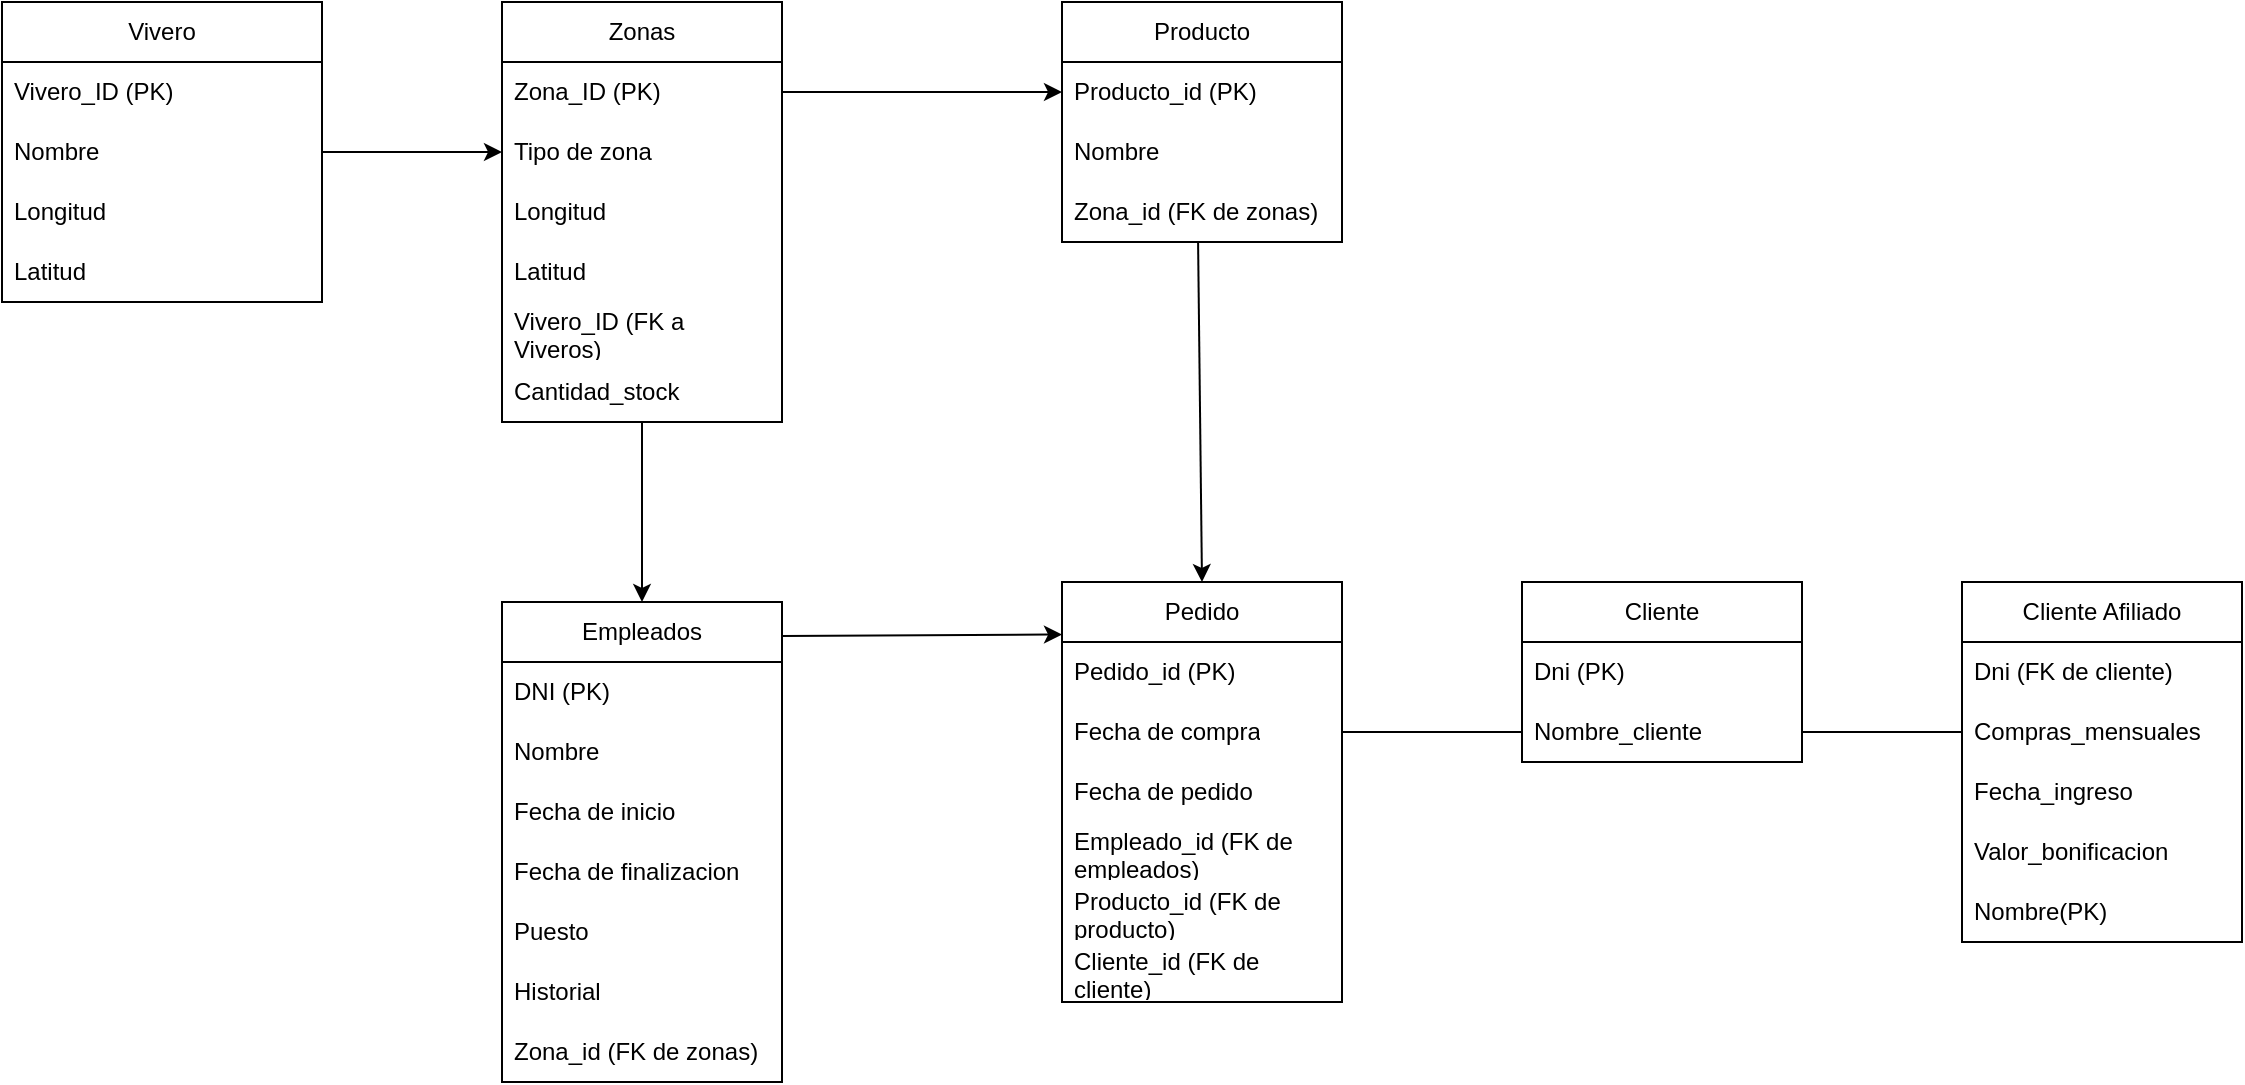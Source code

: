 <mxfile version="24.8.3">
  <diagram name="Página-1" id="y-SyeY6Hac7-5Vz-gWNY">
    <mxGraphModel dx="671" dy="784" grid="1" gridSize="10" guides="1" tooltips="1" connect="1" arrows="1" fold="1" page="1" pageScale="1" pageWidth="1654" pageHeight="2336" math="0" shadow="0">
      <root>
        <mxCell id="0" />
        <mxCell id="1" parent="0" />
        <mxCell id="gdBTWpyvUSNcfsHML8O1-1" value="Vivero" style="swimlane;fontStyle=0;childLayout=stackLayout;horizontal=1;startSize=30;horizontalStack=0;resizeParent=1;resizeParentMax=0;resizeLast=0;collapsible=1;marginBottom=0;whiteSpace=wrap;html=1;" parent="1" vertex="1">
          <mxGeometry x="80" y="1040" width="160" height="150" as="geometry">
            <mxRectangle x="110" y="1500" width="70" height="30" as="alternateBounds" />
          </mxGeometry>
        </mxCell>
        <mxCell id="gdBTWpyvUSNcfsHML8O1-2" value="Vivero_ID (PK)&lt;span style=&quot;white-space: pre;&quot;&gt;&#x9;&lt;/span&gt;" style="text;strokeColor=none;fillColor=none;align=left;verticalAlign=middle;spacingLeft=4;spacingRight=4;overflow=hidden;points=[[0,0.5],[1,0.5]];portConstraint=eastwest;rotatable=0;whiteSpace=wrap;html=1;" parent="gdBTWpyvUSNcfsHML8O1-1" vertex="1">
          <mxGeometry y="30" width="160" height="30" as="geometry" />
        </mxCell>
        <mxCell id="gdBTWpyvUSNcfsHML8O1-3" value="Nombre" style="text;strokeColor=none;fillColor=none;align=left;verticalAlign=middle;spacingLeft=4;spacingRight=4;overflow=hidden;points=[[0,0.5],[1,0.5]];portConstraint=eastwest;rotatable=0;whiteSpace=wrap;html=1;" parent="gdBTWpyvUSNcfsHML8O1-1" vertex="1">
          <mxGeometry y="60" width="160" height="30" as="geometry" />
        </mxCell>
        <mxCell id="gdBTWpyvUSNcfsHML8O1-4" value="Longitud" style="text;strokeColor=none;fillColor=none;align=left;verticalAlign=middle;spacingLeft=4;spacingRight=4;overflow=hidden;points=[[0,0.5],[1,0.5]];portConstraint=eastwest;rotatable=0;whiteSpace=wrap;html=1;" parent="gdBTWpyvUSNcfsHML8O1-1" vertex="1">
          <mxGeometry y="90" width="160" height="30" as="geometry" />
        </mxCell>
        <mxCell id="7hObZ_VGaH9vUzibAlcM-1" value="Latitud" style="text;strokeColor=none;fillColor=none;align=left;verticalAlign=middle;spacingLeft=4;spacingRight=4;overflow=hidden;points=[[0,0.5],[1,0.5]];portConstraint=eastwest;rotatable=0;whiteSpace=wrap;html=1;" parent="gdBTWpyvUSNcfsHML8O1-1" vertex="1">
          <mxGeometry y="120" width="160" height="30" as="geometry" />
        </mxCell>
        <mxCell id="7hObZ_VGaH9vUzibAlcM-4" value="Zonas" style="swimlane;fontStyle=0;childLayout=stackLayout;horizontal=1;startSize=30;horizontalStack=0;resizeParent=1;resizeParentMax=0;resizeLast=0;collapsible=1;marginBottom=0;whiteSpace=wrap;html=1;" parent="1" vertex="1">
          <mxGeometry x="330" y="1040" width="140" height="210" as="geometry" />
        </mxCell>
        <mxCell id="7hObZ_VGaH9vUzibAlcM-5" value="Zona_ID (PK)" style="text;strokeColor=none;fillColor=none;align=left;verticalAlign=middle;spacingLeft=4;spacingRight=4;overflow=hidden;points=[[0,0.5],[1,0.5]];portConstraint=eastwest;rotatable=0;whiteSpace=wrap;html=1;" parent="7hObZ_VGaH9vUzibAlcM-4" vertex="1">
          <mxGeometry y="30" width="140" height="30" as="geometry" />
        </mxCell>
        <mxCell id="7hObZ_VGaH9vUzibAlcM-6" value="Tipo de zona" style="text;strokeColor=none;fillColor=none;align=left;verticalAlign=middle;spacingLeft=4;spacingRight=4;overflow=hidden;points=[[0,0.5],[1,0.5]];portConstraint=eastwest;rotatable=0;whiteSpace=wrap;html=1;" parent="7hObZ_VGaH9vUzibAlcM-4" vertex="1">
          <mxGeometry y="60" width="140" height="30" as="geometry" />
        </mxCell>
        <mxCell id="7hObZ_VGaH9vUzibAlcM-7" value="Longitud" style="text;strokeColor=none;fillColor=none;align=left;verticalAlign=middle;spacingLeft=4;spacingRight=4;overflow=hidden;points=[[0,0.5],[1,0.5]];portConstraint=eastwest;rotatable=0;whiteSpace=wrap;html=1;" parent="7hObZ_VGaH9vUzibAlcM-4" vertex="1">
          <mxGeometry y="90" width="140" height="30" as="geometry" />
        </mxCell>
        <mxCell id="7hObZ_VGaH9vUzibAlcM-8" value="Latitud" style="text;strokeColor=none;fillColor=none;align=left;verticalAlign=middle;spacingLeft=4;spacingRight=4;overflow=hidden;points=[[0,0.5],[1,0.5]];portConstraint=eastwest;rotatable=0;whiteSpace=wrap;html=1;" parent="7hObZ_VGaH9vUzibAlcM-4" vertex="1">
          <mxGeometry y="120" width="140" height="30" as="geometry" />
        </mxCell>
        <mxCell id="7hObZ_VGaH9vUzibAlcM-9" value="Vivero_ID (FK a Viveros)" style="text;strokeColor=none;fillColor=none;align=left;verticalAlign=middle;spacingLeft=4;spacingRight=4;overflow=hidden;points=[[0,0.5],[1,0.5]];portConstraint=eastwest;rotatable=0;whiteSpace=wrap;html=1;" parent="7hObZ_VGaH9vUzibAlcM-4" vertex="1">
          <mxGeometry y="150" width="140" height="30" as="geometry" />
        </mxCell>
        <mxCell id="_dKuL7jVNLMuewMv2L4r-25" value="Cantidad_stock" style="text;strokeColor=none;fillColor=none;align=left;verticalAlign=middle;spacingLeft=4;spacingRight=4;overflow=hidden;points=[[0,0.5],[1,0.5]];portConstraint=eastwest;rotatable=0;whiteSpace=wrap;html=1;" parent="7hObZ_VGaH9vUzibAlcM-4" vertex="1">
          <mxGeometry y="180" width="140" height="30" as="geometry" />
        </mxCell>
        <mxCell id="7hObZ_VGaH9vUzibAlcM-11" style="edgeStyle=orthogonalEdgeStyle;rounded=0;orthogonalLoop=1;jettySize=auto;html=1;exitX=1;exitY=0.5;exitDx=0;exitDy=0;entryX=0;entryY=0.5;entryDx=0;entryDy=0;" parent="1" source="gdBTWpyvUSNcfsHML8O1-3" target="7hObZ_VGaH9vUzibAlcM-6" edge="1">
          <mxGeometry relative="1" as="geometry" />
        </mxCell>
        <mxCell id="_dKuL7jVNLMuewMv2L4r-1" value="Empleados" style="swimlane;fontStyle=0;childLayout=stackLayout;horizontal=1;startSize=30;horizontalStack=0;resizeParent=1;resizeParentMax=0;resizeLast=0;collapsible=1;marginBottom=0;whiteSpace=wrap;html=1;" parent="1" vertex="1">
          <mxGeometry x="330" y="1340" width="140" height="240" as="geometry" />
        </mxCell>
        <mxCell id="_dKuL7jVNLMuewMv2L4r-2" value="DNI (PK)" style="text;strokeColor=none;fillColor=none;align=left;verticalAlign=middle;spacingLeft=4;spacingRight=4;overflow=hidden;points=[[0,0.5],[1,0.5]];portConstraint=eastwest;rotatable=0;whiteSpace=wrap;html=1;" parent="_dKuL7jVNLMuewMv2L4r-1" vertex="1">
          <mxGeometry y="30" width="140" height="30" as="geometry" />
        </mxCell>
        <mxCell id="_dKuL7jVNLMuewMv2L4r-3" value="Nombre" style="text;strokeColor=none;fillColor=none;align=left;verticalAlign=middle;spacingLeft=4;spacingRight=4;overflow=hidden;points=[[0,0.5],[1,0.5]];portConstraint=eastwest;rotatable=0;whiteSpace=wrap;html=1;" parent="_dKuL7jVNLMuewMv2L4r-1" vertex="1">
          <mxGeometry y="60" width="140" height="30" as="geometry" />
        </mxCell>
        <mxCell id="_dKuL7jVNLMuewMv2L4r-4" value="Fecha de inicio" style="text;strokeColor=none;fillColor=none;align=left;verticalAlign=middle;spacingLeft=4;spacingRight=4;overflow=hidden;points=[[0,0.5],[1,0.5]];portConstraint=eastwest;rotatable=0;whiteSpace=wrap;html=1;" parent="_dKuL7jVNLMuewMv2L4r-1" vertex="1">
          <mxGeometry y="90" width="140" height="30" as="geometry" />
        </mxCell>
        <mxCell id="_dKuL7jVNLMuewMv2L4r-5" value="Fecha de finalizacion" style="text;strokeColor=none;fillColor=none;align=left;verticalAlign=middle;spacingLeft=4;spacingRight=4;overflow=hidden;points=[[0,0.5],[1,0.5]];portConstraint=eastwest;rotatable=0;whiteSpace=wrap;html=1;" parent="_dKuL7jVNLMuewMv2L4r-1" vertex="1">
          <mxGeometry y="120" width="140" height="30" as="geometry" />
        </mxCell>
        <mxCell id="_dKuL7jVNLMuewMv2L4r-6" value="Puesto" style="text;strokeColor=none;fillColor=none;align=left;verticalAlign=middle;spacingLeft=4;spacingRight=4;overflow=hidden;points=[[0,0.5],[1,0.5]];portConstraint=eastwest;rotatable=0;whiteSpace=wrap;html=1;" parent="_dKuL7jVNLMuewMv2L4r-1" vertex="1">
          <mxGeometry y="150" width="140" height="30" as="geometry" />
        </mxCell>
        <mxCell id="_dKuL7jVNLMuewMv2L4r-7" value="Historial" style="text;strokeColor=none;fillColor=none;align=left;verticalAlign=middle;spacingLeft=4;spacingRight=4;overflow=hidden;points=[[0,0.5],[1,0.5]];portConstraint=eastwest;rotatable=0;whiteSpace=wrap;html=1;" parent="_dKuL7jVNLMuewMv2L4r-1" vertex="1">
          <mxGeometry y="180" width="140" height="30" as="geometry" />
        </mxCell>
        <mxCell id="_dKuL7jVNLMuewMv2L4r-8" value="Zona_id (FK de zonas)" style="text;strokeColor=none;fillColor=none;align=left;verticalAlign=middle;spacingLeft=4;spacingRight=4;overflow=hidden;points=[[0,0.5],[1,0.5]];portConstraint=eastwest;rotatable=0;whiteSpace=wrap;html=1;" parent="_dKuL7jVNLMuewMv2L4r-1" vertex="1">
          <mxGeometry y="210" width="140" height="30" as="geometry" />
        </mxCell>
        <mxCell id="_dKuL7jVNLMuewMv2L4r-10" value="" style="endArrow=classic;html=1;rounded=0;entryX=0.5;entryY=0;entryDx=0;entryDy=0;" parent="1" target="_dKuL7jVNLMuewMv2L4r-1" edge="1">
          <mxGeometry width="50" height="50" relative="1" as="geometry">
            <mxPoint x="400" y="1250" as="sourcePoint" />
            <mxPoint x="370" y="1260" as="targetPoint" />
          </mxGeometry>
        </mxCell>
        <mxCell id="_dKuL7jVNLMuewMv2L4r-11" value="Producto" style="swimlane;fontStyle=0;childLayout=stackLayout;horizontal=1;startSize=30;horizontalStack=0;resizeParent=1;resizeParentMax=0;resizeLast=0;collapsible=1;marginBottom=0;whiteSpace=wrap;html=1;" parent="1" vertex="1">
          <mxGeometry x="610" y="1040" width="140" height="120" as="geometry" />
        </mxCell>
        <mxCell id="_dKuL7jVNLMuewMv2L4r-12" value="Producto_id (PK)" style="text;strokeColor=none;fillColor=none;align=left;verticalAlign=middle;spacingLeft=4;spacingRight=4;overflow=hidden;points=[[0,0.5],[1,0.5]];portConstraint=eastwest;rotatable=0;whiteSpace=wrap;html=1;" parent="_dKuL7jVNLMuewMv2L4r-11" vertex="1">
          <mxGeometry y="30" width="140" height="30" as="geometry" />
        </mxCell>
        <mxCell id="_dKuL7jVNLMuewMv2L4r-13" value="Nombre" style="text;strokeColor=none;fillColor=none;align=left;verticalAlign=middle;spacingLeft=4;spacingRight=4;overflow=hidden;points=[[0,0.5],[1,0.5]];portConstraint=eastwest;rotatable=0;whiteSpace=wrap;html=1;" parent="_dKuL7jVNLMuewMv2L4r-11" vertex="1">
          <mxGeometry y="60" width="140" height="30" as="geometry" />
        </mxCell>
        <mxCell id="_dKuL7jVNLMuewMv2L4r-14" value="Zona_id (FK de zonas)" style="text;strokeColor=none;fillColor=none;align=left;verticalAlign=middle;spacingLeft=4;spacingRight=4;overflow=hidden;points=[[0,0.5],[1,0.5]];portConstraint=eastwest;rotatable=0;whiteSpace=wrap;html=1;" parent="_dKuL7jVNLMuewMv2L4r-11" vertex="1">
          <mxGeometry y="90" width="140" height="30" as="geometry" />
        </mxCell>
        <mxCell id="_dKuL7jVNLMuewMv2L4r-15" value="" style="endArrow=classic;html=1;rounded=0;exitX=1;exitY=0.5;exitDx=0;exitDy=0;entryX=0;entryY=0.5;entryDx=0;entryDy=0;" parent="1" source="7hObZ_VGaH9vUzibAlcM-5" target="_dKuL7jVNLMuewMv2L4r-12" edge="1">
          <mxGeometry width="50" height="50" relative="1" as="geometry">
            <mxPoint x="610" y="1330" as="sourcePoint" />
            <mxPoint x="660" y="1280" as="targetPoint" />
          </mxGeometry>
        </mxCell>
        <mxCell id="_dKuL7jVNLMuewMv2L4r-16" value="Pedido" style="swimlane;fontStyle=0;childLayout=stackLayout;horizontal=1;startSize=30;horizontalStack=0;resizeParent=1;resizeParentMax=0;resizeLast=0;collapsible=1;marginBottom=0;whiteSpace=wrap;html=1;" parent="1" vertex="1">
          <mxGeometry x="610" y="1330" width="140" height="210" as="geometry" />
        </mxCell>
        <mxCell id="_dKuL7jVNLMuewMv2L4r-17" value="Pedido_id (PK)" style="text;strokeColor=none;fillColor=none;align=left;verticalAlign=middle;spacingLeft=4;spacingRight=4;overflow=hidden;points=[[0,0.5],[1,0.5]];portConstraint=eastwest;rotatable=0;whiteSpace=wrap;html=1;" parent="_dKuL7jVNLMuewMv2L4r-16" vertex="1">
          <mxGeometry y="30" width="140" height="30" as="geometry" />
        </mxCell>
        <mxCell id="_dKuL7jVNLMuewMv2L4r-18" value="Fecha de compra" style="text;strokeColor=none;fillColor=none;align=left;verticalAlign=middle;spacingLeft=4;spacingRight=4;overflow=hidden;points=[[0,0.5],[1,0.5]];portConstraint=eastwest;rotatable=0;whiteSpace=wrap;html=1;" parent="_dKuL7jVNLMuewMv2L4r-16" vertex="1">
          <mxGeometry y="60" width="140" height="30" as="geometry" />
        </mxCell>
        <mxCell id="_dKuL7jVNLMuewMv2L4r-19" value="Fecha de pedido" style="text;strokeColor=none;fillColor=none;align=left;verticalAlign=middle;spacingLeft=4;spacingRight=4;overflow=hidden;points=[[0,0.5],[1,0.5]];portConstraint=eastwest;rotatable=0;whiteSpace=wrap;html=1;" parent="_dKuL7jVNLMuewMv2L4r-16" vertex="1">
          <mxGeometry y="90" width="140" height="30" as="geometry" />
        </mxCell>
        <mxCell id="_dKuL7jVNLMuewMv2L4r-22" value="Empleado_id (FK de empleados)" style="text;strokeColor=none;fillColor=none;align=left;verticalAlign=middle;spacingLeft=4;spacingRight=4;overflow=hidden;points=[[0,0.5],[1,0.5]];portConstraint=eastwest;rotatable=0;whiteSpace=wrap;html=1;" parent="_dKuL7jVNLMuewMv2L4r-16" vertex="1">
          <mxGeometry y="120" width="140" height="30" as="geometry" />
        </mxCell>
        <mxCell id="_dKuL7jVNLMuewMv2L4r-23" value="Producto_id (FK de producto)" style="text;strokeColor=none;fillColor=none;align=left;verticalAlign=middle;spacingLeft=4;spacingRight=4;overflow=hidden;points=[[0,0.5],[1,0.5]];portConstraint=eastwest;rotatable=0;whiteSpace=wrap;html=1;" parent="_dKuL7jVNLMuewMv2L4r-16" vertex="1">
          <mxGeometry y="150" width="140" height="30" as="geometry" />
        </mxCell>
        <mxCell id="_dKuL7jVNLMuewMv2L4r-24" value="Cliente_id (FK de cliente)" style="text;strokeColor=none;fillColor=none;align=left;verticalAlign=middle;spacingLeft=4;spacingRight=4;overflow=hidden;points=[[0,0.5],[1,0.5]];portConstraint=eastwest;rotatable=0;whiteSpace=wrap;html=1;" parent="_dKuL7jVNLMuewMv2L4r-16" vertex="1">
          <mxGeometry y="180" width="140" height="30" as="geometry" />
        </mxCell>
        <mxCell id="_dKuL7jVNLMuewMv2L4r-20" value="" style="endArrow=classic;html=1;rounded=0;exitX=0.486;exitY=1;exitDx=0;exitDy=0;exitPerimeter=0;entryX=0.5;entryY=0;entryDx=0;entryDy=0;" parent="1" source="_dKuL7jVNLMuewMv2L4r-14" target="_dKuL7jVNLMuewMv2L4r-16" edge="1">
          <mxGeometry width="50" height="50" relative="1" as="geometry">
            <mxPoint x="610" y="1330" as="sourcePoint" />
            <mxPoint x="660" y="1280" as="targetPoint" />
          </mxGeometry>
        </mxCell>
        <mxCell id="_dKuL7jVNLMuewMv2L4r-21" value="" style="endArrow=classic;html=1;rounded=0;entryX=0;entryY=0.125;entryDx=0;entryDy=0;entryPerimeter=0;" parent="1" target="_dKuL7jVNLMuewMv2L4r-16" edge="1">
          <mxGeometry width="50" height="50" relative="1" as="geometry">
            <mxPoint x="470" y="1357" as="sourcePoint" />
            <mxPoint x="660" y="1280" as="targetPoint" />
          </mxGeometry>
        </mxCell>
        <mxCell id="_dKuL7jVNLMuewMv2L4r-26" value="Cliente" style="swimlane;fontStyle=0;childLayout=stackLayout;horizontal=1;startSize=30;horizontalStack=0;resizeParent=1;resizeParentMax=0;resizeLast=0;collapsible=1;marginBottom=0;whiteSpace=wrap;html=1;" parent="1" vertex="1">
          <mxGeometry x="840" y="1330" width="140" height="90" as="geometry" />
        </mxCell>
        <mxCell id="_dKuL7jVNLMuewMv2L4r-27" value="Dni (PK)" style="text;strokeColor=none;fillColor=none;align=left;verticalAlign=middle;spacingLeft=4;spacingRight=4;overflow=hidden;points=[[0,0.5],[1,0.5]];portConstraint=eastwest;rotatable=0;whiteSpace=wrap;html=1;" parent="_dKuL7jVNLMuewMv2L4r-26" vertex="1">
          <mxGeometry y="30" width="140" height="30" as="geometry" />
        </mxCell>
        <mxCell id="_dKuL7jVNLMuewMv2L4r-28" value="Nombre_cliente" style="text;strokeColor=none;fillColor=none;align=left;verticalAlign=middle;spacingLeft=4;spacingRight=4;overflow=hidden;points=[[0,0.5],[1,0.5]];portConstraint=eastwest;rotatable=0;whiteSpace=wrap;html=1;" parent="_dKuL7jVNLMuewMv2L4r-26" vertex="1">
          <mxGeometry y="60" width="140" height="30" as="geometry" />
        </mxCell>
        <mxCell id="_dKuL7jVNLMuewMv2L4r-31" value="" style="endArrow=none;html=1;rounded=0;entryX=0;entryY=0.5;entryDx=0;entryDy=0;exitX=1;exitY=0.5;exitDx=0;exitDy=0;" parent="1" source="_dKuL7jVNLMuewMv2L4r-18" target="_dKuL7jVNLMuewMv2L4r-28" edge="1">
          <mxGeometry width="50" height="50" relative="1" as="geometry">
            <mxPoint x="790" y="1400" as="sourcePoint" />
            <mxPoint x="970" y="1500" as="targetPoint" />
          </mxGeometry>
        </mxCell>
        <mxCell id="_dKuL7jVNLMuewMv2L4r-32" value="Cliente Afiliado" style="swimlane;fontStyle=0;childLayout=stackLayout;horizontal=1;startSize=30;horizontalStack=0;resizeParent=1;resizeParentMax=0;resizeLast=0;collapsible=1;marginBottom=0;whiteSpace=wrap;html=1;" parent="1" vertex="1">
          <mxGeometry x="1060" y="1330" width="140" height="180" as="geometry" />
        </mxCell>
        <mxCell id="_dKuL7jVNLMuewMv2L4r-33" value="Dni (FK de cliente)" style="text;strokeColor=none;fillColor=none;align=left;verticalAlign=middle;spacingLeft=4;spacingRight=4;overflow=hidden;points=[[0,0.5],[1,0.5]];portConstraint=eastwest;rotatable=0;whiteSpace=wrap;html=1;" parent="_dKuL7jVNLMuewMv2L4r-32" vertex="1">
          <mxGeometry y="30" width="140" height="30" as="geometry" />
        </mxCell>
        <mxCell id="_dKuL7jVNLMuewMv2L4r-35" value="Compras_mensuales" style="text;strokeColor=none;fillColor=none;align=left;verticalAlign=middle;spacingLeft=4;spacingRight=4;overflow=hidden;points=[[0,0.5],[1,0.5]];portConstraint=eastwest;rotatable=0;whiteSpace=wrap;html=1;" parent="_dKuL7jVNLMuewMv2L4r-32" vertex="1">
          <mxGeometry y="60" width="140" height="30" as="geometry" />
        </mxCell>
        <mxCell id="_dKuL7jVNLMuewMv2L4r-36" value="Fecha_ingreso" style="text;strokeColor=none;fillColor=none;align=left;verticalAlign=middle;spacingLeft=4;spacingRight=4;overflow=hidden;points=[[0,0.5],[1,0.5]];portConstraint=eastwest;rotatable=0;whiteSpace=wrap;html=1;" parent="_dKuL7jVNLMuewMv2L4r-32" vertex="1">
          <mxGeometry y="90" width="140" height="30" as="geometry" />
        </mxCell>
        <mxCell id="_dKuL7jVNLMuewMv2L4r-37" value="Valor_bonificacion" style="text;strokeColor=none;fillColor=none;align=left;verticalAlign=middle;spacingLeft=4;spacingRight=4;overflow=hidden;points=[[0,0.5],[1,0.5]];portConstraint=eastwest;rotatable=0;whiteSpace=wrap;html=1;" parent="_dKuL7jVNLMuewMv2L4r-32" vertex="1">
          <mxGeometry y="120" width="140" height="30" as="geometry" />
        </mxCell>
        <mxCell id="iOw03It4LHzuM9eQyDla-1" value="Nombre(PK)" style="text;strokeColor=none;fillColor=none;align=left;verticalAlign=middle;spacingLeft=4;spacingRight=4;overflow=hidden;points=[[0,0.5],[1,0.5]];portConstraint=eastwest;rotatable=0;whiteSpace=wrap;html=1;" vertex="1" parent="_dKuL7jVNLMuewMv2L4r-32">
          <mxGeometry y="150" width="140" height="30" as="geometry" />
        </mxCell>
        <mxCell id="_dKuL7jVNLMuewMv2L4r-38" value="" style="endArrow=none;html=1;rounded=0;exitX=1;exitY=0.5;exitDx=0;exitDy=0;entryX=0;entryY=0.5;entryDx=0;entryDy=0;" parent="1" source="_dKuL7jVNLMuewMv2L4r-28" target="_dKuL7jVNLMuewMv2L4r-35" edge="1">
          <mxGeometry width="50" height="50" relative="1" as="geometry">
            <mxPoint x="920" y="1550" as="sourcePoint" />
            <mxPoint x="970" y="1500" as="targetPoint" />
          </mxGeometry>
        </mxCell>
      </root>
    </mxGraphModel>
  </diagram>
</mxfile>
